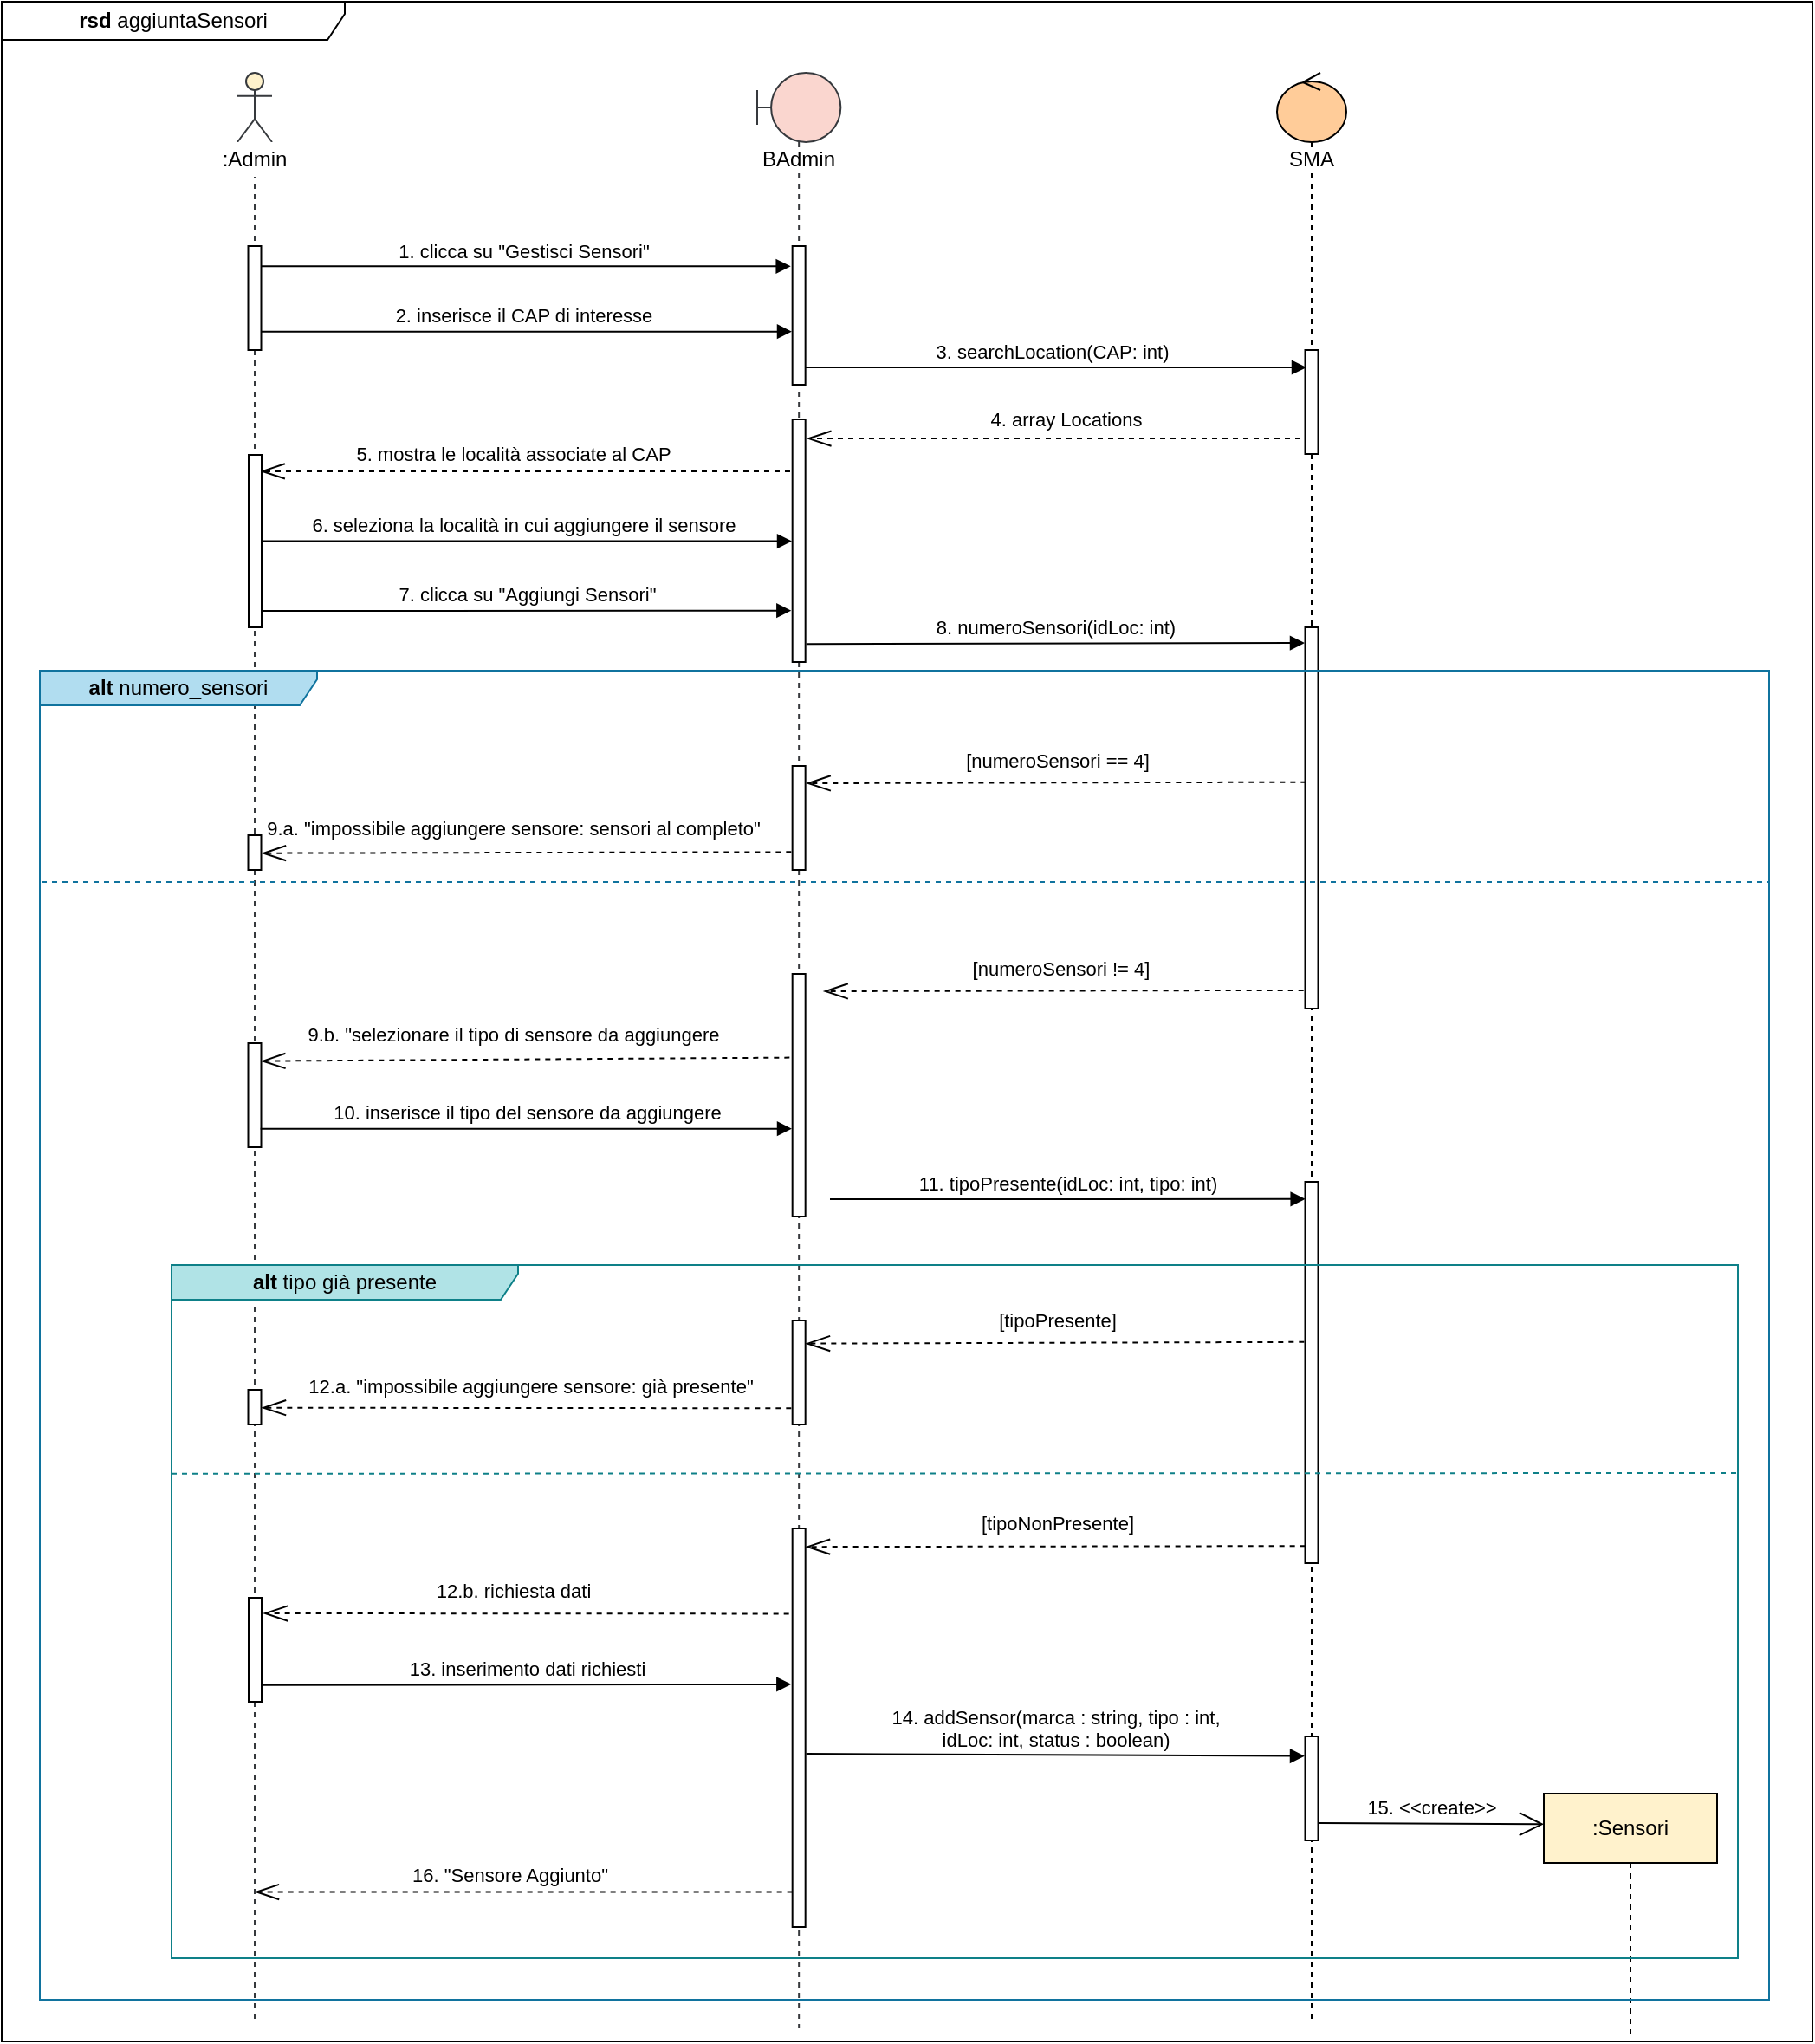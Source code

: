 <mxfile version="13.9.9" type="device"><diagram id="MIO8tU1UEvl1B__BIQpK" name="Page-1"><mxGraphModel dx="2740" dy="1975" grid="1" gridSize="1" guides="1" tooltips="1" connect="1" arrows="1" fold="1" page="1" pageScale="1" pageWidth="827" pageHeight="1169" math="0" shadow="0"><root><mxCell id="0"/><mxCell id="1" parent="0"/><mxCell id="vppIQXrur7QrwBycAxfl-2" value="&lt;b&gt;rsd &lt;/b&gt;aggiuntaSensori" style="shape=umlFrame;whiteSpace=wrap;html=1;fillColor=#ffffff;width=198;height=22;" parent="1" vertex="1"><mxGeometry x="-1550" y="-1111" width="1045" height="1177" as="geometry"/></mxCell><mxCell id="vppIQXrur7QrwBycAxfl-25" value="6. seleziona la località in cui aggiungere il sensore" style="html=1;verticalAlign=bottom;startArrow=none;endArrow=block;startSize=8;startFill=0;entryX=-0.045;entryY=0.502;entryDx=0;entryDy=0;entryPerimeter=0;" parent="1" source="vppIQXrur7QrwBycAxfl-8" target="vppIQXrur7QrwBycAxfl-6" edge="1"><mxGeometry relative="1" as="geometry"><mxPoint x="-1390" y="-799.5" as="sourcePoint"/><mxPoint x="-1110" y="-799.5" as="targetPoint"/></mxGeometry></mxCell><mxCell id="vppIQXrur7QrwBycAxfl-16" value="" style="endArrow=openThin;dashed=1;endFill=0;endSize=12;html=1;entryX=1.11;entryY=0.079;entryDx=0;entryDy=0;entryPerimeter=0;" parent="1" source="vppIQXrur7QrwBycAxfl-12" target="vppIQXrur7QrwBycAxfl-6" edge="1"><mxGeometry width="160" relative="1" as="geometry"><mxPoint x="-805.68" y="-860" as="sourcePoint"/><mxPoint x="-1075.68" y="-860" as="targetPoint"/><Array as="points"/></mxGeometry></mxCell><mxCell id="vppIQXrur7QrwBycAxfl-24" value="2. inserisce il CAP di interesse" style="html=1;verticalAlign=bottom;startArrow=none;endArrow=block;startSize=8;startFill=0;entryX=-0.044;entryY=0.617;entryDx=0;entryDy=0;entryPerimeter=0;" parent="1" source="vppIQXrur7QrwBycAxfl-8" target="vppIQXrur7QrwBycAxfl-4" edge="1"><mxGeometry relative="1" as="geometry"><mxPoint x="-1390" y="-920" as="sourcePoint"/><mxPoint x="-1100" y="-920" as="targetPoint"/></mxGeometry></mxCell><mxCell id="vppIQXrur7QrwBycAxfl-7" value="1. clicca su &quot;Gestisci Sensori&quot;" style="html=1;verticalAlign=bottom;startArrow=none;endArrow=block;startSize=8;startFill=0;entryX=-0.133;entryY=0.146;entryDx=0;entryDy=0;entryPerimeter=0;" parent="1" source="vppIQXrur7QrwBycAxfl-8" target="vppIQXrur7QrwBycAxfl-4" edge="1"><mxGeometry relative="1" as="geometry"><mxPoint x="-1390" y="-959" as="sourcePoint"/><mxPoint x="-1100" y="-959" as="targetPoint"/></mxGeometry></mxCell><mxCell id="vppIQXrur7QrwBycAxfl-8" value="" style="shape=umlLifeline;participant=umlActor;perimeter=lifelinePerimeter;whiteSpace=wrap;html=1;container=1;collapsible=0;recursiveResize=0;verticalAlign=top;spacingTop=36;outlineConnect=0;strokeColor=#36393d;fillColor=#FFF2CC;" parent="1" vertex="1"><mxGeometry x="-1414" y="-1070" width="20" height="1124" as="geometry"/></mxCell><mxCell id="vppIQXrur7QrwBycAxfl-9" value="" style="html=1;points=[];perimeter=orthogonalPerimeter;fillColor=#ffffff;" parent="vppIQXrur7QrwBycAxfl-8" vertex="1"><mxGeometry x="6.25" y="100" width="7.5" height="60" as="geometry"/></mxCell><mxCell id="WY6G245UKdLKAPTNkWbE-8" value="" style="html=1;points=[];perimeter=orthogonalPerimeter;fillColor=#ffffff;" parent="vppIQXrur7QrwBycAxfl-8" vertex="1"><mxGeometry x="6.5" y="880" width="7.5" height="60" as="geometry"/></mxCell><mxCell id="WY6G245UKdLKAPTNkWbE-10" value="" style="html=1;points=[];perimeter=orthogonalPerimeter;fillColor=#ffffff;" parent="vppIQXrur7QrwBycAxfl-8" vertex="1"><mxGeometry x="6.25" y="560" width="7.5" height="60" as="geometry"/></mxCell><mxCell id="WY6G245UKdLKAPTNkWbE-12" value="" style="html=1;points=[];perimeter=orthogonalPerimeter;fillColor=#ffffff;" parent="vppIQXrur7QrwBycAxfl-8" vertex="1"><mxGeometry x="6.25" y="440" width="7.5" height="20" as="geometry"/></mxCell><mxCell id="vppIQXrur7QrwBycAxfl-3" value="&lt;span style=&quot;background-color: rgb(255 , 255 , 255)&quot;&gt;BAdmin&lt;br&gt;&lt;/span&gt;" style="shape=umlLifeline;participant=umlBoundary;perimeter=lifelinePerimeter;whiteSpace=wrap;html=1;container=1;collapsible=0;recursiveResize=0;verticalAlign=top;spacingTop=36;outlineConnect=0;strokeColor=#36393d;fillColor=#FAD6CF;size=40;" parent="1" vertex="1"><mxGeometry x="-1114" y="-1070" width="48.17" height="1128" as="geometry"/></mxCell><mxCell id="vppIQXrur7QrwBycAxfl-4" value="" style="html=1;points=[];perimeter=orthogonalPerimeter;fillColor=#ffffff;" parent="vppIQXrur7QrwBycAxfl-3" vertex="1"><mxGeometry x="20.33" y="100" width="7.5" height="80" as="geometry"/></mxCell><mxCell id="vppIQXrur7QrwBycAxfl-6" value="" style="html=1;points=[];perimeter=orthogonalPerimeter;fillColor=#ffffff;" parent="vppIQXrur7QrwBycAxfl-3" vertex="1"><mxGeometry x="20.34" y="200" width="7.5" height="140" as="geometry"/></mxCell><mxCell id="vppIQXrur7QrwBycAxfl-43" value="" style="html=1;points=[];perimeter=orthogonalPerimeter;fillColor=#ffffff;" parent="vppIQXrur7QrwBycAxfl-3" vertex="1"><mxGeometry x="20.33" y="400" width="7.5" height="60" as="geometry"/></mxCell><mxCell id="WY6G245UKdLKAPTNkWbE-7" value="" style="html=1;points=[];perimeter=orthogonalPerimeter;fillColor=#ffffff;" parent="vppIQXrur7QrwBycAxfl-3" vertex="1"><mxGeometry x="20.34" y="840" width="7.5" height="230" as="geometry"/></mxCell><mxCell id="WY6G245UKdLKAPTNkWbE-9" value="" style="html=1;points=[];perimeter=orthogonalPerimeter;fillColor=#ffffff;" parent="vppIQXrur7QrwBycAxfl-3" vertex="1"><mxGeometry x="20.34" y="520" width="7.5" height="140" as="geometry"/></mxCell><mxCell id="SzXxXZl9dw37uj0QwpwU-1" value="" style="html=1;points=[];perimeter=orthogonalPerimeter;fillColor=#ffffff;" parent="vppIQXrur7QrwBycAxfl-3" vertex="1"><mxGeometry x="20.34" y="720" width="7.5" height="60" as="geometry"/></mxCell><mxCell id="vppIQXrur7QrwBycAxfl-11" value=":Admin" style="text;html=1;strokeColor=none;align=center;verticalAlign=middle;whiteSpace=wrap;rounded=0;fillColor=#ffffff;" parent="1" vertex="1"><mxGeometry x="-1454" y="-1030" width="100" height="20" as="geometry"/></mxCell><mxCell id="vppIQXrur7QrwBycAxfl-12" value="&lt;span style=&quot;background-color: rgb(255 , 255 , 255)&quot;&gt;SMA&lt;/span&gt;" style="shape=umlLifeline;participant=umlControl;perimeter=lifelinePerimeter;whiteSpace=wrap;html=1;container=1;collapsible=0;recursiveResize=0;verticalAlign=top;spacingTop=36;outlineConnect=0;fillColor=#FFCC99;" parent="1" vertex="1"><mxGeometry x="-814" y="-1070" width="40" height="1124" as="geometry"/></mxCell><mxCell id="vppIQXrur7QrwBycAxfl-13" value="" style="html=1;points=[];perimeter=orthogonalPerimeter;fillColor=#ffffff;" parent="vppIQXrur7QrwBycAxfl-12" vertex="1"><mxGeometry x="16.25" y="160" width="7.5" height="60" as="geometry"/></mxCell><mxCell id="vppIQXrur7QrwBycAxfl-42" value="" style="html=1;points=[];perimeter=orthogonalPerimeter;fillColor=#ffffff;" parent="vppIQXrur7QrwBycAxfl-12" vertex="1"><mxGeometry x="16.25" y="320" width="7.5" height="220" as="geometry"/></mxCell><mxCell id="WY6G245UKdLKAPTNkWbE-6" value="" style="html=1;points=[];perimeter=orthogonalPerimeter;fillColor=#ffffff;" parent="vppIQXrur7QrwBycAxfl-12" vertex="1"><mxGeometry x="16.25" y="960" width="7.5" height="60" as="geometry"/></mxCell><mxCell id="WY6G245UKdLKAPTNkWbE-4" value="" style="html=1;points=[];perimeter=orthogonalPerimeter;fillColor=#ffffff;" parent="vppIQXrur7QrwBycAxfl-12" vertex="1"><mxGeometry x="16.25" y="640" width="7.5" height="220" as="geometry"/></mxCell><mxCell id="vppIQXrur7QrwBycAxfl-17" value="&lt;font style=&quot;font-size: 11px&quot;&gt;4. array Locations&lt;/font&gt;" style="text;html=1;align=center;verticalAlign=middle;resizable=0;points=[];autosize=1;" parent="1" vertex="1"><mxGeometry x="-986.36" y="-880" width="100" height="20" as="geometry"/></mxCell><mxCell id="vppIQXrur7QrwBycAxfl-18" value=":Sensori" style="shape=umlLifeline;perimeter=lifelinePerimeter;whiteSpace=wrap;html=1;container=1;collapsible=0;recursiveResize=0;outlineConnect=0;fillColor=#FFF2CC;" parent="1" vertex="1"><mxGeometry x="-660" y="-77" width="100" height="139" as="geometry"/></mxCell><mxCell id="vppIQXrur7QrwBycAxfl-21" value="3. searchLocation(CAP: int)" style="html=1;verticalAlign=bottom;startArrow=none;endArrow=block;startSize=8;startFill=0;" parent="1" edge="1"><mxGeometry x="-0.016" relative="1" as="geometry"><mxPoint x="-1086" y="-900" as="sourcePoint"/><mxPoint x="-797" y="-900" as="targetPoint"/><mxPoint as="offset"/></mxGeometry></mxCell><mxCell id="vppIQXrur7QrwBycAxfl-22" value="" style="endArrow=openThin;dashed=1;endFill=0;endSize=12;html=1;exitX=-0.179;exitY=0.214;exitDx=0;exitDy=0;exitPerimeter=0;entryX=0.911;entryY=0.095;entryDx=0;entryDy=0;entryPerimeter=0;" parent="1" source="vppIQXrur7QrwBycAxfl-6" target="vppIQXrur7QrwBycAxfl-35" edge="1"><mxGeometry width="160" relative="1" as="geometry"><mxPoint x="-1110" y="-839.5" as="sourcePoint"/><mxPoint x="-1390" y="-839.5" as="targetPoint"/><Array as="points"/></mxGeometry></mxCell><mxCell id="vppIQXrur7QrwBycAxfl-23" value="&lt;font style=&quot;font-size: 11px&quot;&gt;5. mostra le località associate al CAP&lt;/font&gt;" style="text;html=1;align=center;verticalAlign=middle;resizable=0;points=[];autosize=1;" parent="1" vertex="1"><mxGeometry x="-1355" y="-860" width="200" height="20" as="geometry"/></mxCell><mxCell id="vppIQXrur7QrwBycAxfl-35" value="" style="html=1;points=[];perimeter=orthogonalPerimeter;fillColor=#ffffff;" parent="1" vertex="1"><mxGeometry x="-1407.5" y="-849.5" width="7.5" height="99.5" as="geometry"/></mxCell><mxCell id="vppIQXrur7QrwBycAxfl-39" value="8. numeroSensori(idLoc: int)" style="html=1;verticalAlign=bottom;startArrow=none;endArrow=block;startSize=8;startFill=0;exitX=1.066;exitY=0.926;exitDx=0;exitDy=0;exitPerimeter=0;" parent="1" source="vppIQXrur7QrwBycAxfl-6" edge="1"><mxGeometry relative="1" as="geometry"><mxPoint x="-1080.68" y="-740" as="sourcePoint"/><mxPoint x="-798" y="-741" as="targetPoint"/></mxGeometry></mxCell><mxCell id="vppIQXrur7QrwBycAxfl-40" value="" style="endArrow=openThin;dashed=1;endFill=0;endSize=12;html=1;exitX=0.056;exitY=0.406;exitDx=0;exitDy=0;exitPerimeter=0;entryX=1.067;entryY=0.167;entryDx=0;entryDy=0;entryPerimeter=0;" parent="1" source="vppIQXrur7QrwBycAxfl-42" target="vppIQXrur7QrwBycAxfl-43" edge="1"><mxGeometry width="160" relative="1" as="geometry"><mxPoint x="-807.84" y="-660.0" as="sourcePoint"/><mxPoint x="-1077.84" y="-660.0" as="targetPoint"/><Array as="points"/></mxGeometry></mxCell><mxCell id="vppIQXrur7QrwBycAxfl-41" value="&lt;font style=&quot;font-size: 11px&quot;&gt;[numeroSensori == 4]&lt;/font&gt;" style="text;html=1;align=center;verticalAlign=middle;resizable=0;points=[];autosize=1;" parent="1" vertex="1"><mxGeometry x="-1000.68" y="-683" width="120" height="20" as="geometry"/></mxCell><mxCell id="vppIQXrur7QrwBycAxfl-44" value="" style="endArrow=openThin;dashed=1;endFill=0;endSize=12;html=1;exitX=-0.088;exitY=0.828;exitDx=0;exitDy=0;exitPerimeter=0;entryX=1.033;entryY=0.517;entryDx=0;entryDy=0;entryPerimeter=0;" parent="1" source="vppIQXrur7QrwBycAxfl-43" target="WY6G245UKdLKAPTNkWbE-12" edge="1"><mxGeometry width="160" relative="1" as="geometry"><mxPoint x="-1114.0" y="-620.0" as="sourcePoint"/><mxPoint x="-1384" y="-620.0" as="targetPoint"/><Array as="points"/></mxGeometry></mxCell><mxCell id="vppIQXrur7QrwBycAxfl-45" value="&lt;font style=&quot;font-size: 11px&quot;&gt;9.a. &quot;impossibile aggiungere sensore: sensori al completo&quot;&lt;/font&gt;" style="text;html=1;align=center;verticalAlign=middle;resizable=0;points=[];autosize=1;" parent="1" vertex="1"><mxGeometry x="-1405" y="-644" width="300" height="20" as="geometry"/></mxCell><mxCell id="vppIQXrur7QrwBycAxfl-50" value="" style="endArrow=openThin;dashed=1;endFill=0;endSize=12;html=1;exitX=-0.122;exitY=0.952;exitDx=0;exitDy=0;exitPerimeter=0;" parent="1" source="vppIQXrur7QrwBycAxfl-42" edge="1"><mxGeometry width="160" relative="1" as="geometry"><mxPoint x="-805.68" y="-540" as="sourcePoint"/><mxPoint x="-1075.68" y="-540" as="targetPoint"/><Array as="points"/></mxGeometry></mxCell><mxCell id="vppIQXrur7QrwBycAxfl-51" value="&lt;font style=&quot;font-size: 11px&quot;&gt;[numeroSensori != 4]&lt;/font&gt;" style="text;html=1;align=center;verticalAlign=middle;resizable=0;points=[];autosize=1;" parent="1" vertex="1"><mxGeometry x="-998.52" y="-563" width="120" height="20" as="geometry"/></mxCell><mxCell id="vppIQXrur7QrwBycAxfl-52" value="" style="endArrow=openThin;dashed=1;endFill=0;endSize=12;html=1;entryX=0.989;entryY=0.172;entryDx=0;entryDy=0;entryPerimeter=0;exitX=-0.223;exitY=0.345;exitDx=0;exitDy=0;exitPerimeter=0;" parent="1" source="WY6G245UKdLKAPTNkWbE-9" target="WY6G245UKdLKAPTNkWbE-10" edge="1"><mxGeometry width="160" relative="1" as="geometry"><mxPoint x="-1114.0" y="-500.57" as="sourcePoint"/><mxPoint x="-1384" y="-500.57" as="targetPoint"/><Array as="points"/></mxGeometry></mxCell><mxCell id="vppIQXrur7QrwBycAxfl-53" value="&lt;font style=&quot;font-size: 11px&quot;&gt;9.b. &quot;selezionare il tipo di sensore da aggiungere&lt;/font&gt;" style="text;html=1;align=center;verticalAlign=middle;resizable=0;points=[];autosize=1;" parent="1" vertex="1"><mxGeometry x="-1380" y="-524.57" width="250" height="20" as="geometry"/></mxCell><mxCell id="vppIQXrur7QrwBycAxfl-54" value="10. inserisce il tipo del sensore da aggiungere" style="html=1;verticalAlign=bottom;startArrow=none;endArrow=block;startSize=8;startFill=0;entryX=-0.045;entryY=0.638;entryDx=0;entryDy=0;entryPerimeter=0;exitX=0.944;exitY=0.822;exitDx=0;exitDy=0;exitPerimeter=0;" parent="1" source="WY6G245UKdLKAPTNkWbE-10" target="WY6G245UKdLKAPTNkWbE-9" edge="1"><mxGeometry relative="1" as="geometry"><mxPoint x="-1394" y="-460" as="sourcePoint"/><mxPoint x="-1104.0" y="-460" as="targetPoint"/></mxGeometry></mxCell><mxCell id="vppIQXrur7QrwBycAxfl-55" value="11. tipoPresente(idLoc: int, tipo: int)" style="html=1;verticalAlign=bottom;startArrow=none;endArrow=block;startSize=8;startFill=0;entryX=0.011;entryY=0.045;entryDx=0;entryDy=0;entryPerimeter=0;" parent="1" target="WY6G245UKdLKAPTNkWbE-4" edge="1"><mxGeometry relative="1" as="geometry"><mxPoint x="-1072.0" y="-420" as="sourcePoint"/><mxPoint x="-810" y="-420" as="targetPoint"/></mxGeometry></mxCell><mxCell id="vppIQXrur7QrwBycAxfl-57" value="" style="endArrow=openThin;dashed=1;endFill=0;endSize=12;html=1;entryX=1.021;entryY=0.222;entryDx=0;entryDy=0;entryPerimeter=0;exitX=-0.078;exitY=0.42;exitDx=0;exitDy=0;exitPerimeter=0;" parent="1" source="WY6G245UKdLKAPTNkWbE-4" target="SzXxXZl9dw37uj0QwpwU-1" edge="1"><mxGeometry width="160" relative="1" as="geometry"><mxPoint x="-807.84" y="-337" as="sourcePoint"/><mxPoint x="-1077.84" y="-337" as="targetPoint"/><Array as="points"/></mxGeometry></mxCell><mxCell id="vppIQXrur7QrwBycAxfl-58" value="&lt;font style=&quot;font-size: 11px&quot;&gt;[tipoPresente]&lt;/font&gt;" style="text;html=1;align=center;verticalAlign=middle;resizable=0;points=[];autosize=1;" parent="1" vertex="1"><mxGeometry x="-980.68" y="-360" width="80" height="20" as="geometry"/></mxCell><mxCell id="vppIQXrur7QrwBycAxfl-59" value="" style="endArrow=openThin;dashed=1;endFill=0;endSize=12;html=1;entryX=1.033;entryY=0.517;entryDx=0;entryDy=0;entryPerimeter=0;exitX=-0.09;exitY=0.844;exitDx=0;exitDy=0;exitPerimeter=0;" parent="1" source="SzXxXZl9dw37uj0QwpwU-1" target="WY6G245UKdLKAPTNkWbE-11" edge="1"><mxGeometry width="160" relative="1" as="geometry"><mxPoint x="-1109" y="-300.69" as="sourcePoint"/><mxPoint x="-1379" y="-300.69" as="targetPoint"/><Array as="points"/></mxGeometry></mxCell><mxCell id="vppIQXrur7QrwBycAxfl-60" value="&lt;font style=&quot;font-size: 11px&quot;&gt;12.a. &quot;impossibile aggiungere sensore: già presente&quot;&lt;/font&gt;" style="text;html=1;align=center;verticalAlign=middle;resizable=0;points=[];autosize=1;" parent="1" vertex="1"><mxGeometry x="-1380" y="-322" width="270" height="20" as="geometry"/></mxCell><mxCell id="vppIQXrur7QrwBycAxfl-63" value="" style="endArrow=openThin;dashed=1;endFill=0;endSize=12;html=1;exitX=0.011;exitY=0.955;exitDx=0;exitDy=0;exitPerimeter=0;entryX=1.021;entryY=0.046;entryDx=0;entryDy=0;entryPerimeter=0;" parent="1" source="WY6G245UKdLKAPTNkWbE-4" target="WY6G245UKdLKAPTNkWbE-7" edge="1"><mxGeometry width="160" relative="1" as="geometry"><mxPoint x="-807.84" y="-220" as="sourcePoint"/><mxPoint x="-1077.84" y="-220" as="targetPoint"/><Array as="points"/></mxGeometry></mxCell><mxCell id="vppIQXrur7QrwBycAxfl-64" value="&lt;font style=&quot;font-size: 11px&quot;&gt;[tipoNonPresente]&lt;/font&gt;" style="text;html=1;align=center;verticalAlign=middle;resizable=0;points=[];autosize=1;" parent="1" vertex="1"><mxGeometry x="-990.68" y="-243" width="100" height="20" as="geometry"/></mxCell><mxCell id="vppIQXrur7QrwBycAxfl-65" value="" style="endArrow=openThin;dashed=1;endFill=0;endSize=12;html=1;entryX=1.133;entryY=0.15;entryDx=0;entryDy=0;entryPerimeter=0;exitX=-0.268;exitY=0.214;exitDx=0;exitDy=0;exitPerimeter=0;" parent="1" source="WY6G245UKdLKAPTNkWbE-7" target="WY6G245UKdLKAPTNkWbE-8" edge="1"><mxGeometry width="160" relative="1" as="geometry"><mxPoint x="-1114" y="-180.0" as="sourcePoint"/><mxPoint x="-1384" y="-180.0" as="targetPoint"/><Array as="points"/></mxGeometry></mxCell><mxCell id="vppIQXrur7QrwBycAxfl-66" value="&lt;font style=&quot;font-size: 11px&quot;&gt;12.b. richiesta dati&lt;/font&gt;" style="text;html=1;align=center;verticalAlign=middle;resizable=0;points=[];autosize=1;" parent="1" vertex="1"><mxGeometry x="-1305" y="-204" width="100" height="20" as="geometry"/></mxCell><mxCell id="WY6G245UKdLKAPTNkWbE-1" value="13. inserimento dati richiesti" style="html=1;verticalAlign=bottom;startArrow=none;endArrow=block;startSize=8;startFill=0;exitX=0.956;exitY=0.839;exitDx=0;exitDy=0;exitPerimeter=0;entryX=-0.09;entryY=0.391;entryDx=0;entryDy=0;entryPerimeter=0;" parent="1" source="WY6G245UKdLKAPTNkWbE-8" target="WY6G245UKdLKAPTNkWbE-7" edge="1"><mxGeometry relative="1" as="geometry"><mxPoint x="-1390" y="-140" as="sourcePoint"/><mxPoint x="-1110.0" y="-140" as="targetPoint"/></mxGeometry></mxCell><mxCell id="WY6G245UKdLKAPTNkWbE-2" value="14.&amp;nbsp;addSensor(marca : string, tipo : int, &lt;br&gt;idLoc: int, status : boolean)" style="html=1;verticalAlign=bottom;startArrow=none;endArrow=block;startSize=8;startFill=0;entryX=-0.033;entryY=0.189;entryDx=0;entryDy=0;entryPerimeter=0;" parent="1" target="WY6G245UKdLKAPTNkWbE-6" edge="1"><mxGeometry relative="1" as="geometry"><mxPoint x="-1085.68" y="-100" as="sourcePoint"/><mxPoint x="-820" y="-100" as="targetPoint"/></mxGeometry></mxCell><mxCell id="WY6G245UKdLKAPTNkWbE-3" value="15. &amp;lt;&amp;lt;create&amp;gt;&amp;gt;" style="html=1;verticalAlign=bottom;startArrow=none;endArrow=open;startSize=8;startFill=0;endFill=0;endSize=12;exitX=1.033;exitY=0.833;exitDx=0;exitDy=0;exitPerimeter=0;entryX=0;entryY=0.127;entryDx=0;entryDy=0;entryPerimeter=0;" parent="1" source="WY6G245UKdLKAPTNkWbE-6" target="vppIQXrur7QrwBycAxfl-18" edge="1"><mxGeometry relative="1" as="geometry"><mxPoint x="-780" y="-60" as="sourcePoint"/><mxPoint x="-560" y="-60" as="targetPoint"/></mxGeometry></mxCell><mxCell id="vppIQXrur7QrwBycAxfl-62" value="" style="endArrow=none;dashed=1;html=1;exitX=0;exitY=0.301;exitDx=0;exitDy=0;exitPerimeter=0;entryX=1;entryY=0.3;entryDx=0;entryDy=0;entryPerimeter=0;fillColor=#b0e3e6;strokeColor=#0e8088;" parent="1" source="vppIQXrur7QrwBycAxfl-56" target="vppIQXrur7QrwBycAxfl-56" edge="1"><mxGeometry width="50" height="50" relative="1" as="geometry"><mxPoint x="-1479.6" y="-256.68" as="sourcePoint"/><mxPoint x="-480" y="-260" as="targetPoint"/></mxGeometry></mxCell><mxCell id="vppIQXrur7QrwBycAxfl-49" value="" style="endArrow=none;dashed=1;html=1;entryX=1;entryY=0.159;entryDx=0;entryDy=0;entryPerimeter=0;exitX=0.001;exitY=0.159;exitDx=0;exitDy=0;exitPerimeter=0;fillColor=#b1ddf0;strokeColor=#10739e;" parent="1" source="vppIQXrur7QrwBycAxfl-1" target="vppIQXrur7QrwBycAxfl-1" edge="1"><mxGeometry width="50" height="50" relative="1" as="geometry"><mxPoint x="-1440" y="-530" as="sourcePoint"/><mxPoint x="-1390" y="-580" as="targetPoint"/></mxGeometry></mxCell><mxCell id="WY6G245UKdLKAPTNkWbE-11" value="" style="html=1;points=[];perimeter=orthogonalPerimeter;fillColor=#ffffff;" parent="1" vertex="1"><mxGeometry x="-1407.75" y="-310" width="7.5" height="20" as="geometry"/></mxCell><mxCell id="rUqb_HWBf8kkg7Rn-rLg-4" value="" style="endArrow=openThin;dashed=1;endFill=0;endSize=12;html=1;exitX=-0.001;exitY=0.912;exitDx=0;exitDy=0;exitPerimeter=0;" parent="1" source="WY6G245UKdLKAPTNkWbE-7" target="vppIQXrur7QrwBycAxfl-8" edge="1"><mxGeometry width="160" relative="1" as="geometry"><mxPoint x="-1104" y="-19" as="sourcePoint"/><mxPoint x="-1394" y="-19" as="targetPoint"/><Array as="points"/></mxGeometry></mxCell><mxCell id="rUqb_HWBf8kkg7Rn-rLg-5" value="&lt;font style=&quot;font-size: 11px&quot;&gt;16. &quot;Sensore Aggiunto&quot;&lt;/font&gt;" style="text;html=1;align=center;verticalAlign=middle;resizable=0;points=[];autosize=1;" parent="1" vertex="1"><mxGeometry x="-1321.84" y="-40" width="130" height="20" as="geometry"/></mxCell><mxCell id="ogg0PjeCCTmPYntDX0kg-1" value="7. clicca su &quot;Aggiungi Sensori&quot;" style="html=1;verticalAlign=bottom;startArrow=none;endArrow=block;startSize=8;startFill=0;entryX=-0.09;entryY=0.788;entryDx=0;entryDy=0;entryPerimeter=0;" parent="1" target="vppIQXrur7QrwBycAxfl-6" edge="1"><mxGeometry relative="1" as="geometry"><mxPoint x="-1400" y="-759.5" as="sourcePoint"/><mxPoint x="-1110" y="-759.5" as="targetPoint"/></mxGeometry></mxCell><mxCell id="vppIQXrur7QrwBycAxfl-56" value="&lt;b&gt;alt &lt;/b&gt;tipo già presente" style="shape=umlFrame;whiteSpace=wrap;html=1;width=200;height=20;fillColor=#b0e3e6;strokeColor=#0e8088;" parent="1" vertex="1"><mxGeometry x="-1452" y="-382" width="904" height="400" as="geometry"/></mxCell><mxCell id="vppIQXrur7QrwBycAxfl-1" value="&lt;b&gt;alt &lt;/b&gt;numero_sensori" style="shape=umlFrame;whiteSpace=wrap;html=1;width=160;height=20;fillColor=#b1ddf0;strokeColor=#10739e;" parent="1" vertex="1"><mxGeometry x="-1528" y="-725" width="998" height="767" as="geometry"/></mxCell></root></mxGraphModel></diagram></mxfile>